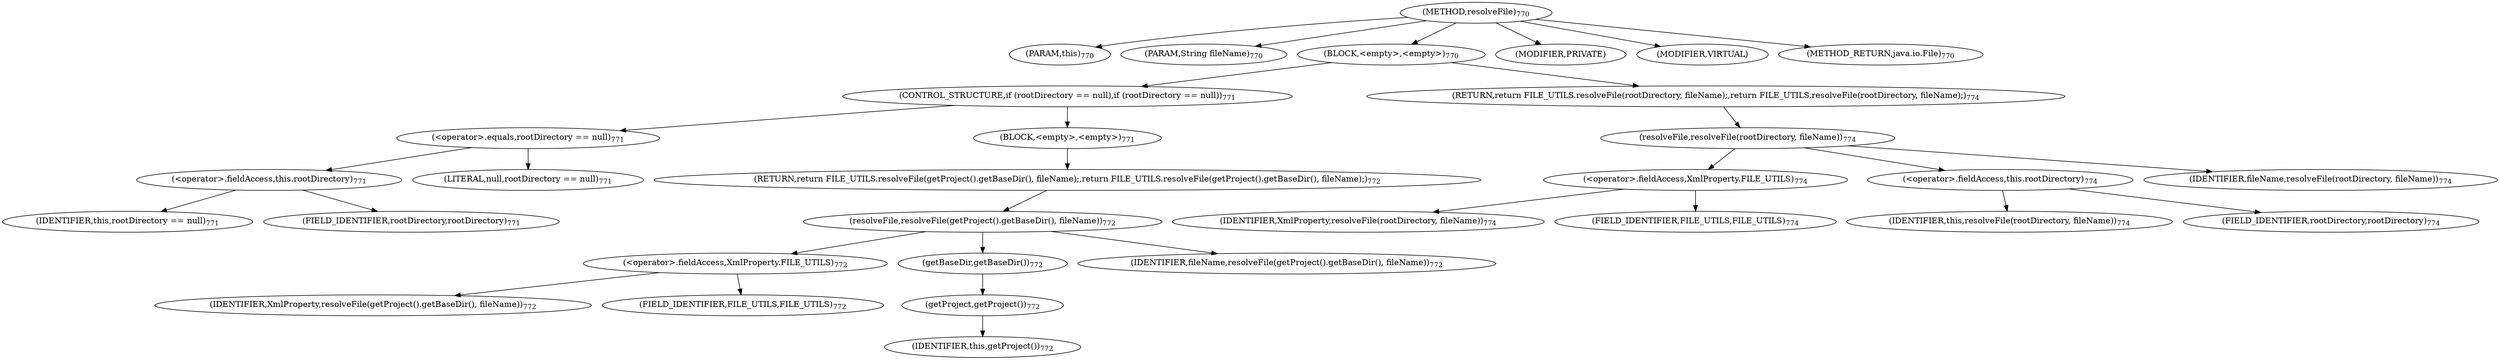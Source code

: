digraph "resolveFile" {  
"1523" [label = <(METHOD,resolveFile)<SUB>770</SUB>> ]
"82" [label = <(PARAM,this)<SUB>770</SUB>> ]
"1524" [label = <(PARAM,String fileName)<SUB>770</SUB>> ]
"1525" [label = <(BLOCK,&lt;empty&gt;,&lt;empty&gt;)<SUB>770</SUB>> ]
"1526" [label = <(CONTROL_STRUCTURE,if (rootDirectory == null),if (rootDirectory == null))<SUB>771</SUB>> ]
"1527" [label = <(&lt;operator&gt;.equals,rootDirectory == null)<SUB>771</SUB>> ]
"1528" [label = <(&lt;operator&gt;.fieldAccess,this.rootDirectory)<SUB>771</SUB>> ]
"1529" [label = <(IDENTIFIER,this,rootDirectory == null)<SUB>771</SUB>> ]
"1530" [label = <(FIELD_IDENTIFIER,rootDirectory,rootDirectory)<SUB>771</SUB>> ]
"1531" [label = <(LITERAL,null,rootDirectory == null)<SUB>771</SUB>> ]
"1532" [label = <(BLOCK,&lt;empty&gt;,&lt;empty&gt;)<SUB>771</SUB>> ]
"1533" [label = <(RETURN,return FILE_UTILS.resolveFile(getProject().getBaseDir(), fileName);,return FILE_UTILS.resolveFile(getProject().getBaseDir(), fileName);)<SUB>772</SUB>> ]
"1534" [label = <(resolveFile,resolveFile(getProject().getBaseDir(), fileName))<SUB>772</SUB>> ]
"1535" [label = <(&lt;operator&gt;.fieldAccess,XmlProperty.FILE_UTILS)<SUB>772</SUB>> ]
"1536" [label = <(IDENTIFIER,XmlProperty,resolveFile(getProject().getBaseDir(), fileName))<SUB>772</SUB>> ]
"1537" [label = <(FIELD_IDENTIFIER,FILE_UTILS,FILE_UTILS)<SUB>772</SUB>> ]
"1538" [label = <(getBaseDir,getBaseDir())<SUB>772</SUB>> ]
"1539" [label = <(getProject,getProject())<SUB>772</SUB>> ]
"81" [label = <(IDENTIFIER,this,getProject())<SUB>772</SUB>> ]
"1540" [label = <(IDENTIFIER,fileName,resolveFile(getProject().getBaseDir(), fileName))<SUB>772</SUB>> ]
"1541" [label = <(RETURN,return FILE_UTILS.resolveFile(rootDirectory, fileName);,return FILE_UTILS.resolveFile(rootDirectory, fileName);)<SUB>774</SUB>> ]
"1542" [label = <(resolveFile,resolveFile(rootDirectory, fileName))<SUB>774</SUB>> ]
"1543" [label = <(&lt;operator&gt;.fieldAccess,XmlProperty.FILE_UTILS)<SUB>774</SUB>> ]
"1544" [label = <(IDENTIFIER,XmlProperty,resolveFile(rootDirectory, fileName))<SUB>774</SUB>> ]
"1545" [label = <(FIELD_IDENTIFIER,FILE_UTILS,FILE_UTILS)<SUB>774</SUB>> ]
"1546" [label = <(&lt;operator&gt;.fieldAccess,this.rootDirectory)<SUB>774</SUB>> ]
"1547" [label = <(IDENTIFIER,this,resolveFile(rootDirectory, fileName))<SUB>774</SUB>> ]
"1548" [label = <(FIELD_IDENTIFIER,rootDirectory,rootDirectory)<SUB>774</SUB>> ]
"1549" [label = <(IDENTIFIER,fileName,resolveFile(rootDirectory, fileName))<SUB>774</SUB>> ]
"1550" [label = <(MODIFIER,PRIVATE)> ]
"1551" [label = <(MODIFIER,VIRTUAL)> ]
"1552" [label = <(METHOD_RETURN,java.io.File)<SUB>770</SUB>> ]
  "1523" -> "82" 
  "1523" -> "1524" 
  "1523" -> "1525" 
  "1523" -> "1550" 
  "1523" -> "1551" 
  "1523" -> "1552" 
  "1525" -> "1526" 
  "1525" -> "1541" 
  "1526" -> "1527" 
  "1526" -> "1532" 
  "1527" -> "1528" 
  "1527" -> "1531" 
  "1528" -> "1529" 
  "1528" -> "1530" 
  "1532" -> "1533" 
  "1533" -> "1534" 
  "1534" -> "1535" 
  "1534" -> "1538" 
  "1534" -> "1540" 
  "1535" -> "1536" 
  "1535" -> "1537" 
  "1538" -> "1539" 
  "1539" -> "81" 
  "1541" -> "1542" 
  "1542" -> "1543" 
  "1542" -> "1546" 
  "1542" -> "1549" 
  "1543" -> "1544" 
  "1543" -> "1545" 
  "1546" -> "1547" 
  "1546" -> "1548" 
}
